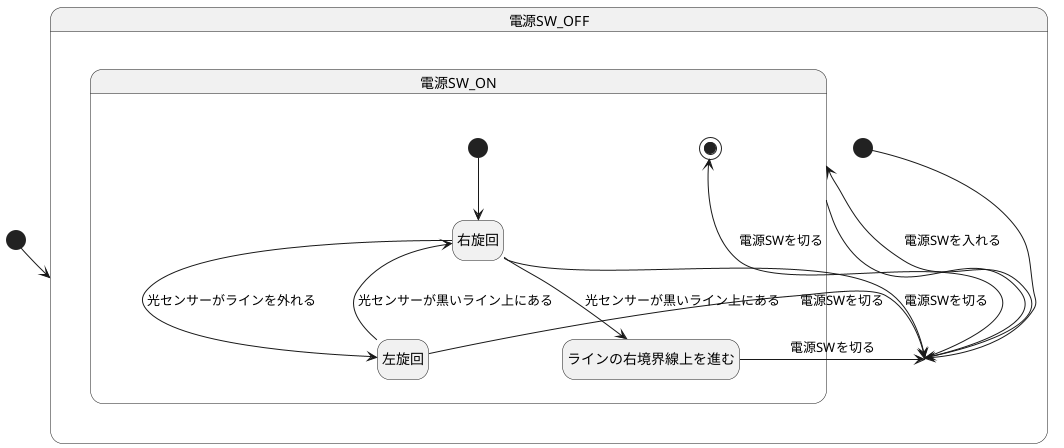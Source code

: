 @startuml ライントレーサー
hide empty description

state 電源SW_OFF {
  [*] --> 電源SW_OFF
  電源SW_ON --> 電源SW_OFF
}

state 電源SW_ON {
  [*] --> 右旋回
  右旋回 --> 左旋回 : 光センサーがラインを外れる
  左旋回 --> 右旋回 : 光センサーが黒いライン上にある
  右旋回 --> 電源SW_OFF : 電源SWを切る
  左旋回 --> 電源SW_OFF : 電源SWを切る
  電源SW_OFF --> [*] : 電源SWを切る
  右旋回 --> ラインの右境界線上を進む : 光センサーが黒いライン上にある
  ラインの右境界線上を進む --> 電源SW_OFF : 電源SWを切る
}

電源SW_OFF --> 電源SW_ON : 電源SWを入れる

[*] --> 電源SW_OFF

@enduml
